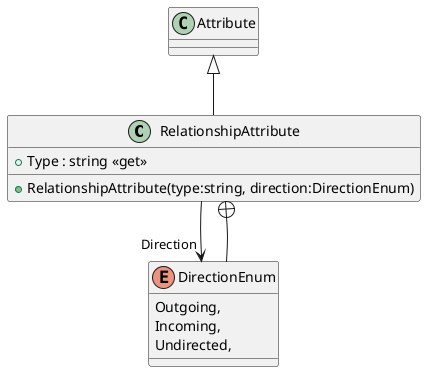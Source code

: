 @startuml
class RelationshipAttribute {
    + Type : string <<get>>
    + RelationshipAttribute(type:string, direction:DirectionEnum)
}
enum DirectionEnum {
    Outgoing,
    Incoming,
    Undirected,
}
Attribute <|-- RelationshipAttribute
RelationshipAttribute --> "Direction" DirectionEnum
RelationshipAttribute +-- DirectionEnum
@enduml
